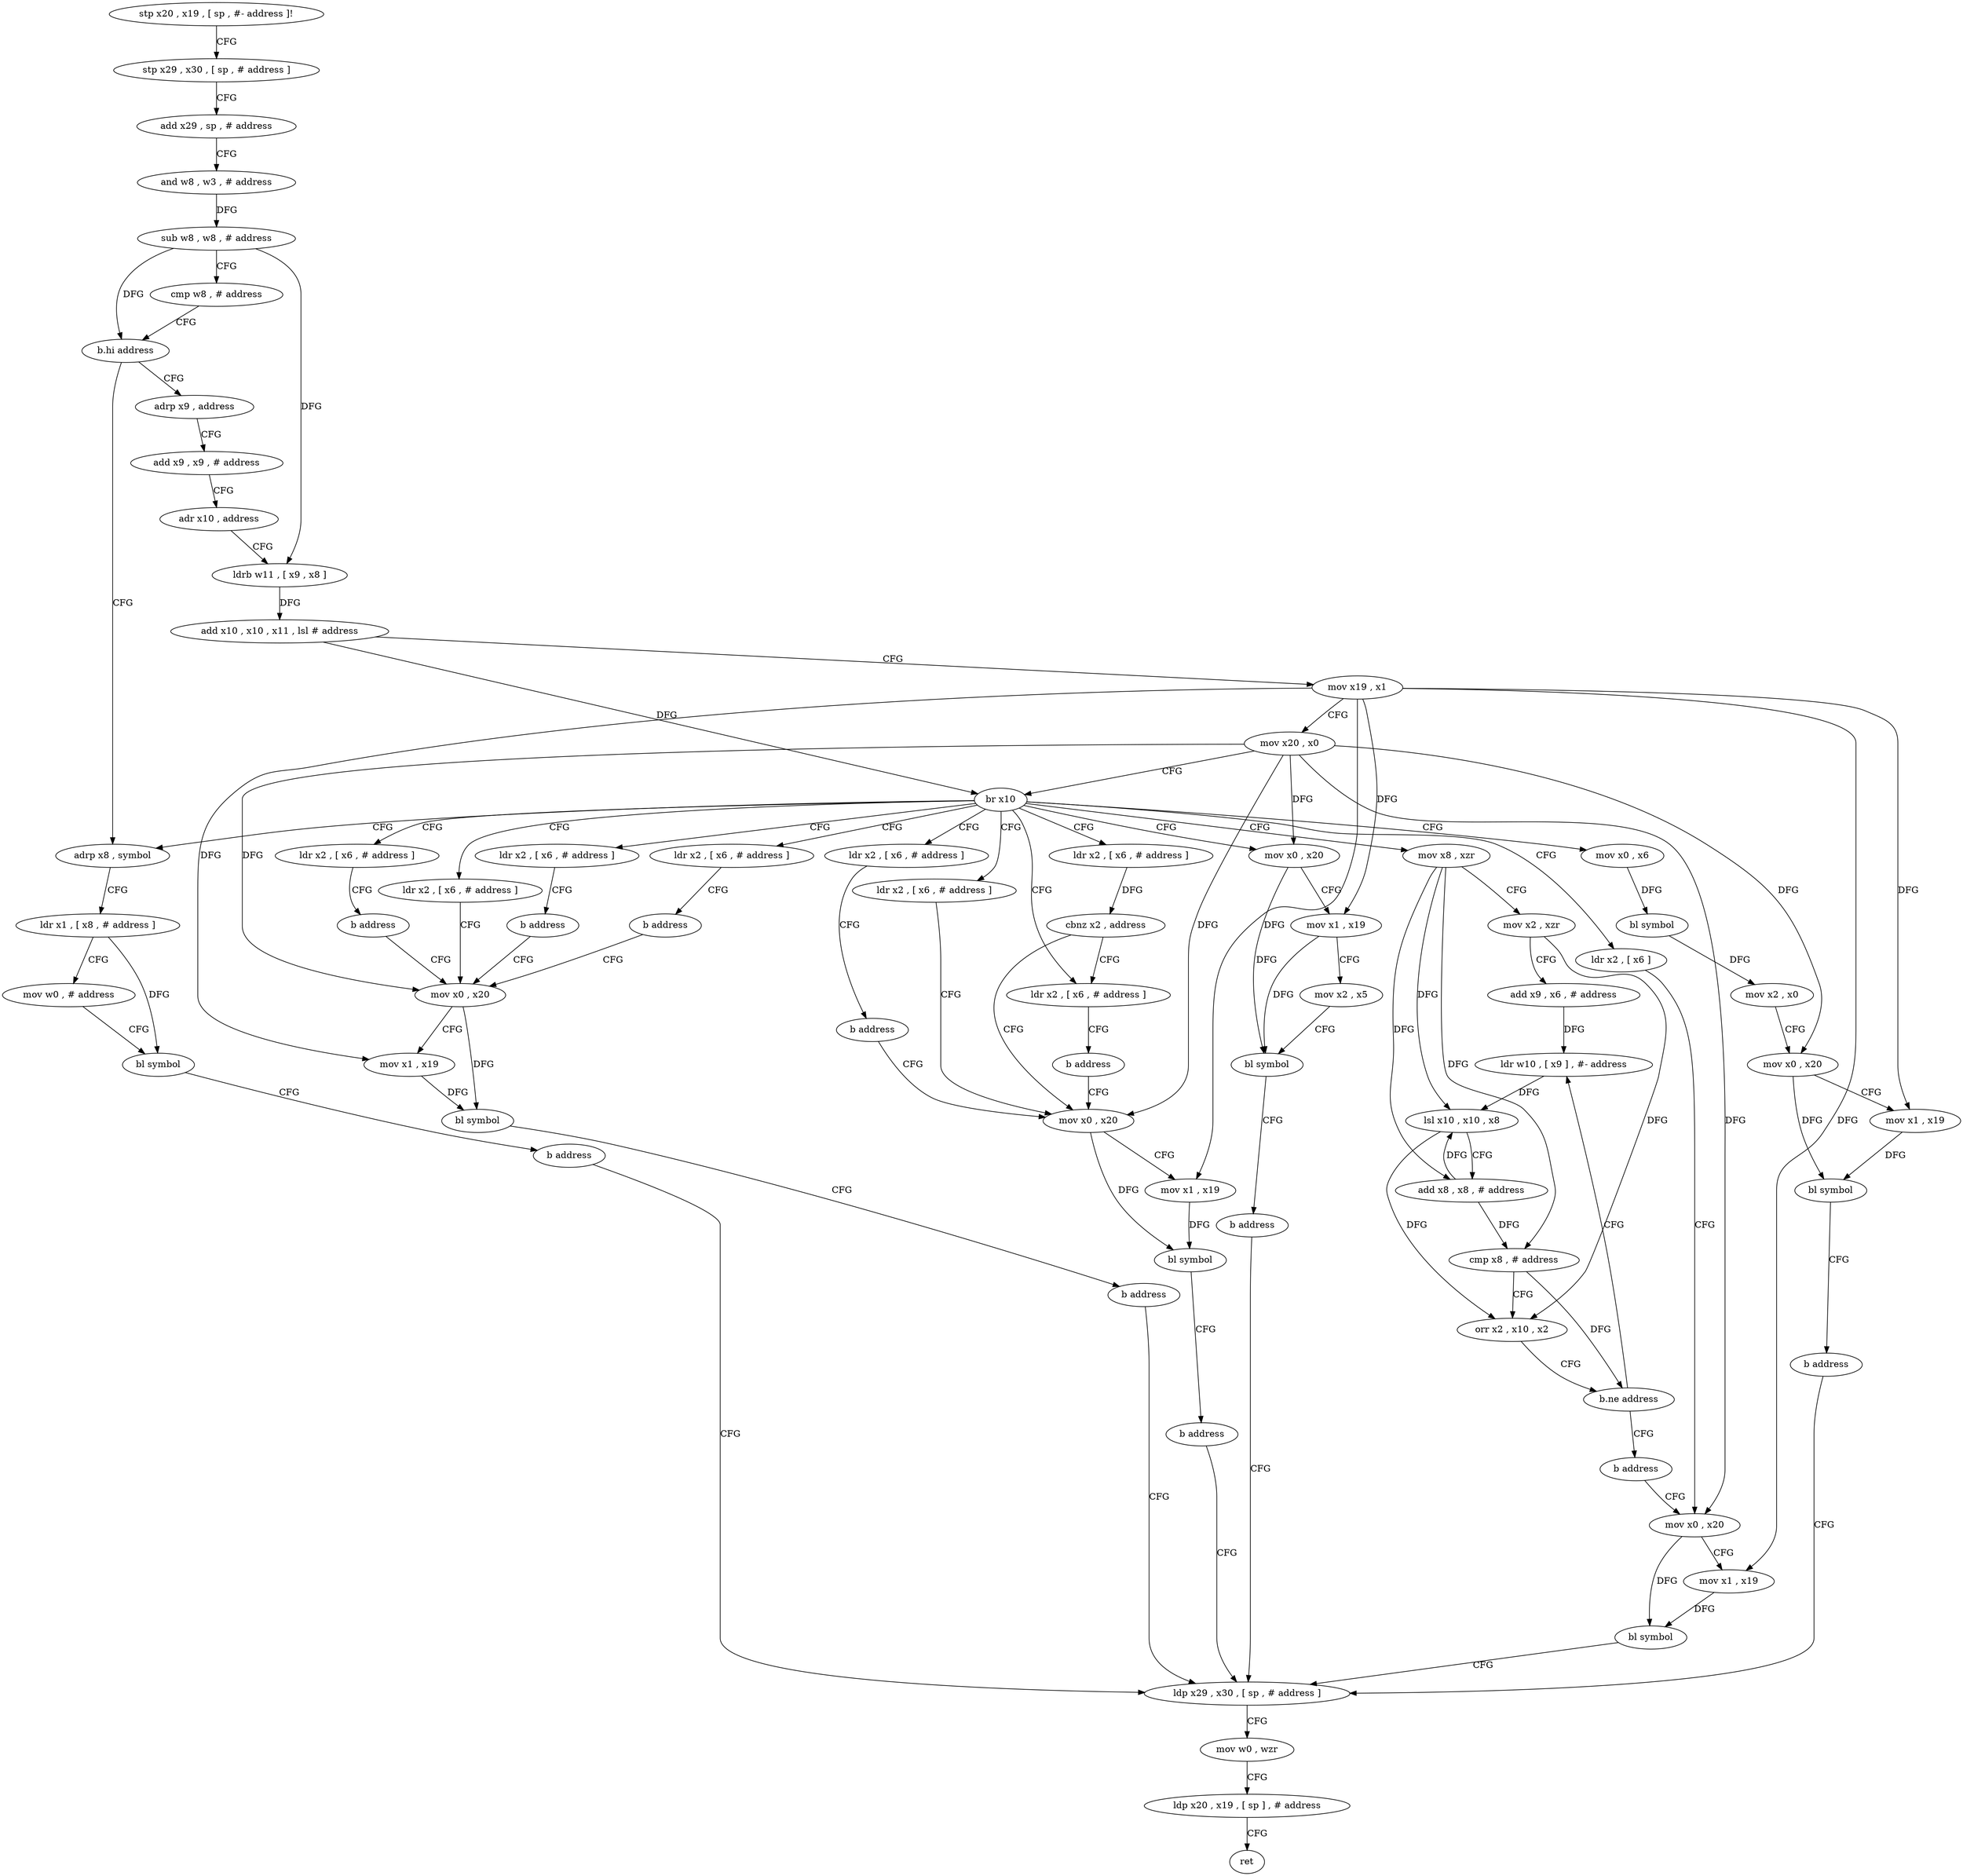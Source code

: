 digraph "func" {
"4206908" [label = "stp x20 , x19 , [ sp , #- address ]!" ]
"4206912" [label = "stp x29 , x30 , [ sp , # address ]" ]
"4206916" [label = "add x29 , sp , # address" ]
"4206920" [label = "and w8 , w3 , # address" ]
"4206924" [label = "sub w8 , w8 , # address" ]
"4206928" [label = "cmp w8 , # address" ]
"4206932" [label = "b.hi address" ]
"4207012" [label = "adrp x8 , symbol" ]
"4206936" [label = "adrp x9 , address" ]
"4207016" [label = "ldr x1 , [ x8 , # address ]" ]
"4207020" [label = "mov w0 , # address" ]
"4207024" [label = "bl symbol" ]
"4207028" [label = "b address" ]
"4207180" [label = "ldp x29 , x30 , [ sp , # address ]" ]
"4206940" [label = "add x9 , x9 , # address" ]
"4206944" [label = "adr x10 , address" ]
"4206948" [label = "ldrb w11 , [ x9 , x8 ]" ]
"4206952" [label = "add x10 , x10 , x11 , lsl # address" ]
"4206956" [label = "mov x19 , x1" ]
"4206960" [label = "mov x20 , x0" ]
"4206964" [label = "br x10" ]
"4206968" [label = "ldr x2 , [ x6 , # address ]" ]
"4206976" [label = "ldr x2 , [ x6 , # address ]" ]
"4206984" [label = "mov x0 , x6" ]
"4207032" [label = "ldr x2 , [ x6 , # address ]" ]
"4207040" [label = "ldr x2 , [ x6 , # address ]" ]
"4207048" [label = "ldr x2 , [ x6 , # address ]" ]
"4207056" [label = "ldr x2 , [ x6 , # address ]" ]
"4207064" [label = "ldr x2 , [ x6 , # address ]" ]
"4207084" [label = "mov x8 , xzr" ]
"4207124" [label = "ldr x2 , [ x6 , # address ]" ]
"4207144" [label = "mov x0 , x20" ]
"4207164" [label = "ldr x2 , [ x6 ]" ]
"4207184" [label = "mov w0 , wzr" ]
"4207188" [label = "ldp x20 , x19 , [ sp ] , # address" ]
"4207192" [label = "ret" ]
"4206972" [label = "cbnz x2 , address" ]
"4207128" [label = "mov x0 , x20" ]
"4206980" [label = "b address" ]
"4206988" [label = "bl symbol" ]
"4206992" [label = "mov x2 , x0" ]
"4206996" [label = "mov x0 , x20" ]
"4207000" [label = "mov x1 , x19" ]
"4207004" [label = "bl symbol" ]
"4207008" [label = "b address" ]
"4207036" [label = "b address" ]
"4207068" [label = "mov x0 , x20" ]
"4207044" [label = "b address" ]
"4207052" [label = "b address" ]
"4207060" [label = "b address" ]
"4207088" [label = "mov x2 , xzr" ]
"4207092" [label = "add x9 , x6 , # address" ]
"4207096" [label = "ldr w10 , [ x9 ] , #- address" ]
"4207148" [label = "mov x1 , x19" ]
"4207152" [label = "mov x2 , x5" ]
"4207156" [label = "bl symbol" ]
"4207160" [label = "b address" ]
"4207168" [label = "mov x0 , x20" ]
"4207132" [label = "mov x1 , x19" ]
"4207136" [label = "bl symbol" ]
"4207140" [label = "b address" ]
"4207072" [label = "mov x1 , x19" ]
"4207076" [label = "bl symbol" ]
"4207080" [label = "b address" ]
"4207100" [label = "lsl x10 , x10 , x8" ]
"4207104" [label = "add x8 , x8 , # address" ]
"4207108" [label = "cmp x8 , # address" ]
"4207112" [label = "orr x2 , x10 , x2" ]
"4207116" [label = "b.ne address" ]
"4207120" [label = "b address" ]
"4207172" [label = "mov x1 , x19" ]
"4207176" [label = "bl symbol" ]
"4206908" -> "4206912" [ label = "CFG" ]
"4206912" -> "4206916" [ label = "CFG" ]
"4206916" -> "4206920" [ label = "CFG" ]
"4206920" -> "4206924" [ label = "DFG" ]
"4206924" -> "4206928" [ label = "CFG" ]
"4206924" -> "4206932" [ label = "DFG" ]
"4206924" -> "4206948" [ label = "DFG" ]
"4206928" -> "4206932" [ label = "CFG" ]
"4206932" -> "4207012" [ label = "CFG" ]
"4206932" -> "4206936" [ label = "CFG" ]
"4207012" -> "4207016" [ label = "CFG" ]
"4206936" -> "4206940" [ label = "CFG" ]
"4207016" -> "4207020" [ label = "CFG" ]
"4207016" -> "4207024" [ label = "DFG" ]
"4207020" -> "4207024" [ label = "CFG" ]
"4207024" -> "4207028" [ label = "CFG" ]
"4207028" -> "4207180" [ label = "CFG" ]
"4207180" -> "4207184" [ label = "CFG" ]
"4206940" -> "4206944" [ label = "CFG" ]
"4206944" -> "4206948" [ label = "CFG" ]
"4206948" -> "4206952" [ label = "DFG" ]
"4206952" -> "4206956" [ label = "CFG" ]
"4206952" -> "4206964" [ label = "DFG" ]
"4206956" -> "4206960" [ label = "CFG" ]
"4206956" -> "4207000" [ label = "DFG" ]
"4206956" -> "4207148" [ label = "DFG" ]
"4206956" -> "4207132" [ label = "DFG" ]
"4206956" -> "4207072" [ label = "DFG" ]
"4206956" -> "4207172" [ label = "DFG" ]
"4206960" -> "4206964" [ label = "CFG" ]
"4206960" -> "4206996" [ label = "DFG" ]
"4206960" -> "4207144" [ label = "DFG" ]
"4206960" -> "4207128" [ label = "DFG" ]
"4206960" -> "4207068" [ label = "DFG" ]
"4206960" -> "4207168" [ label = "DFG" ]
"4206964" -> "4206968" [ label = "CFG" ]
"4206964" -> "4206976" [ label = "CFG" ]
"4206964" -> "4206984" [ label = "CFG" ]
"4206964" -> "4207012" [ label = "CFG" ]
"4206964" -> "4207032" [ label = "CFG" ]
"4206964" -> "4207040" [ label = "CFG" ]
"4206964" -> "4207048" [ label = "CFG" ]
"4206964" -> "4207056" [ label = "CFG" ]
"4206964" -> "4207064" [ label = "CFG" ]
"4206964" -> "4207084" [ label = "CFG" ]
"4206964" -> "4207124" [ label = "CFG" ]
"4206964" -> "4207144" [ label = "CFG" ]
"4206964" -> "4207164" [ label = "CFG" ]
"4206968" -> "4206972" [ label = "DFG" ]
"4206976" -> "4206980" [ label = "CFG" ]
"4206984" -> "4206988" [ label = "DFG" ]
"4207032" -> "4207036" [ label = "CFG" ]
"4207040" -> "4207044" [ label = "CFG" ]
"4207048" -> "4207052" [ label = "CFG" ]
"4207056" -> "4207060" [ label = "CFG" ]
"4207064" -> "4207068" [ label = "CFG" ]
"4207084" -> "4207088" [ label = "CFG" ]
"4207084" -> "4207100" [ label = "DFG" ]
"4207084" -> "4207104" [ label = "DFG" ]
"4207084" -> "4207108" [ label = "DFG" ]
"4207124" -> "4207128" [ label = "CFG" ]
"4207144" -> "4207148" [ label = "CFG" ]
"4207144" -> "4207156" [ label = "DFG" ]
"4207164" -> "4207168" [ label = "CFG" ]
"4207184" -> "4207188" [ label = "CFG" ]
"4207188" -> "4207192" [ label = "CFG" ]
"4206972" -> "4207128" [ label = "CFG" ]
"4206972" -> "4206976" [ label = "CFG" ]
"4207128" -> "4207132" [ label = "CFG" ]
"4207128" -> "4207136" [ label = "DFG" ]
"4206980" -> "4207128" [ label = "CFG" ]
"4206988" -> "4206992" [ label = "DFG" ]
"4206992" -> "4206996" [ label = "CFG" ]
"4206996" -> "4207000" [ label = "CFG" ]
"4206996" -> "4207004" [ label = "DFG" ]
"4207000" -> "4207004" [ label = "DFG" ]
"4207004" -> "4207008" [ label = "CFG" ]
"4207008" -> "4207180" [ label = "CFG" ]
"4207036" -> "4207068" [ label = "CFG" ]
"4207068" -> "4207072" [ label = "CFG" ]
"4207068" -> "4207076" [ label = "DFG" ]
"4207044" -> "4207068" [ label = "CFG" ]
"4207052" -> "4207128" [ label = "CFG" ]
"4207060" -> "4207068" [ label = "CFG" ]
"4207088" -> "4207092" [ label = "CFG" ]
"4207088" -> "4207112" [ label = "DFG" ]
"4207092" -> "4207096" [ label = "DFG" ]
"4207096" -> "4207100" [ label = "DFG" ]
"4207148" -> "4207152" [ label = "CFG" ]
"4207148" -> "4207156" [ label = "DFG" ]
"4207152" -> "4207156" [ label = "CFG" ]
"4207156" -> "4207160" [ label = "CFG" ]
"4207160" -> "4207180" [ label = "CFG" ]
"4207168" -> "4207172" [ label = "CFG" ]
"4207168" -> "4207176" [ label = "DFG" ]
"4207132" -> "4207136" [ label = "DFG" ]
"4207136" -> "4207140" [ label = "CFG" ]
"4207140" -> "4207180" [ label = "CFG" ]
"4207072" -> "4207076" [ label = "DFG" ]
"4207076" -> "4207080" [ label = "CFG" ]
"4207080" -> "4207180" [ label = "CFG" ]
"4207100" -> "4207104" [ label = "CFG" ]
"4207100" -> "4207112" [ label = "DFG" ]
"4207104" -> "4207108" [ label = "DFG" ]
"4207104" -> "4207100" [ label = "DFG" ]
"4207108" -> "4207112" [ label = "CFG" ]
"4207108" -> "4207116" [ label = "DFG" ]
"4207112" -> "4207116" [ label = "CFG" ]
"4207116" -> "4207096" [ label = "CFG" ]
"4207116" -> "4207120" [ label = "CFG" ]
"4207120" -> "4207168" [ label = "CFG" ]
"4207172" -> "4207176" [ label = "DFG" ]
"4207176" -> "4207180" [ label = "CFG" ]
}
